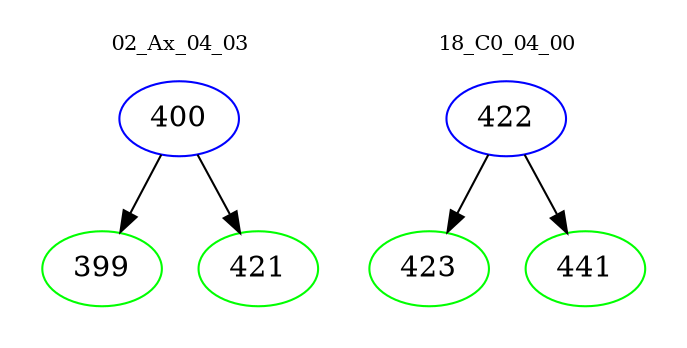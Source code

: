 digraph{
subgraph cluster_0 {
color = white
label = "02_Ax_04_03";
fontsize=10;
T0_400 [label="400", color="blue"]
T0_400 -> T0_399 [color="black"]
T0_399 [label="399", color="green"]
T0_400 -> T0_421 [color="black"]
T0_421 [label="421", color="green"]
}
subgraph cluster_1 {
color = white
label = "18_C0_04_00";
fontsize=10;
T1_422 [label="422", color="blue"]
T1_422 -> T1_423 [color="black"]
T1_423 [label="423", color="green"]
T1_422 -> T1_441 [color="black"]
T1_441 [label="441", color="green"]
}
}
